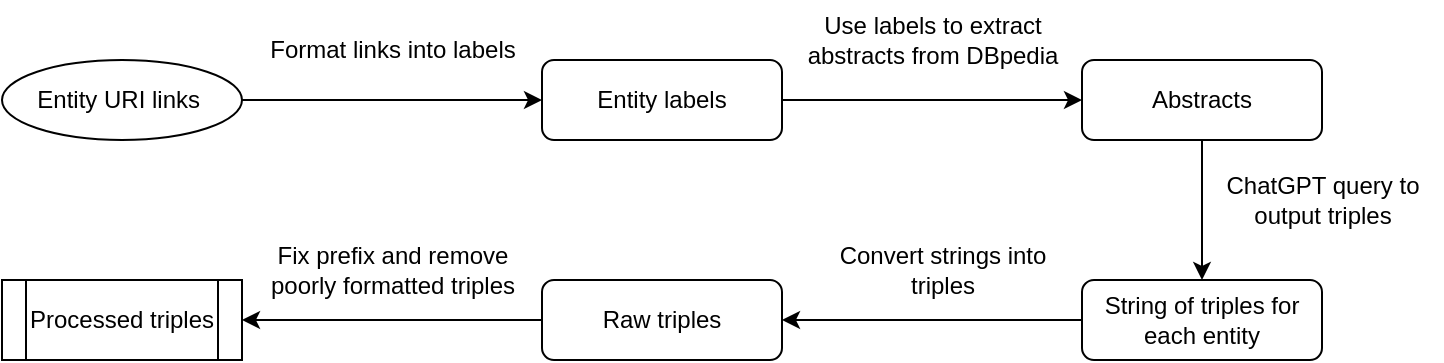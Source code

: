 <mxfile version="21.5.2" type="device">
  <diagram id="FojTEvXZD0VDC90ySzcO" name="Page-1">
    <mxGraphModel dx="954" dy="616" grid="1" gridSize="10" guides="1" tooltips="1" connect="1" arrows="1" fold="1" page="1" pageScale="1" pageWidth="827" pageHeight="1169" math="0" shadow="0">
      <root>
        <mxCell id="0" />
        <mxCell id="1" parent="0" />
        <mxCell id="huZRY0HfNR9McpDKmO3j-3" style="edgeStyle=orthogonalEdgeStyle;rounded=0;orthogonalLoop=1;jettySize=auto;html=1;exitX=1;exitY=0.5;exitDx=0;exitDy=0;entryX=0;entryY=0.5;entryDx=0;entryDy=0;" edge="1" parent="1" source="huZRY0HfNR9McpDKmO3j-1" target="huZRY0HfNR9McpDKmO3j-2">
          <mxGeometry relative="1" as="geometry" />
        </mxCell>
        <mxCell id="huZRY0HfNR9McpDKmO3j-1" value="Entity URI links&amp;nbsp;" style="ellipse;whiteSpace=wrap;html=1;" vertex="1" parent="1">
          <mxGeometry x="50" y="200" width="120" height="40" as="geometry" />
        </mxCell>
        <mxCell id="huZRY0HfNR9McpDKmO3j-5" style="edgeStyle=orthogonalEdgeStyle;rounded=0;orthogonalLoop=1;jettySize=auto;html=1;exitX=1;exitY=0.5;exitDx=0;exitDy=0;entryX=0;entryY=0.5;entryDx=0;entryDy=0;" edge="1" parent="1" source="huZRY0HfNR9McpDKmO3j-2" target="huZRY0HfNR9McpDKmO3j-4">
          <mxGeometry relative="1" as="geometry" />
        </mxCell>
        <mxCell id="huZRY0HfNR9McpDKmO3j-2" value="Entity labels" style="rounded=1;whiteSpace=wrap;html=1;" vertex="1" parent="1">
          <mxGeometry x="320" y="200" width="120" height="40" as="geometry" />
        </mxCell>
        <mxCell id="huZRY0HfNR9McpDKmO3j-7" style="edgeStyle=orthogonalEdgeStyle;rounded=0;orthogonalLoop=1;jettySize=auto;html=1;exitX=0.5;exitY=1;exitDx=0;exitDy=0;entryX=0.5;entryY=0;entryDx=0;entryDy=0;" edge="1" parent="1" source="huZRY0HfNR9McpDKmO3j-4" target="huZRY0HfNR9McpDKmO3j-6">
          <mxGeometry relative="1" as="geometry" />
        </mxCell>
        <mxCell id="huZRY0HfNR9McpDKmO3j-4" value="Abstracts" style="rounded=1;whiteSpace=wrap;html=1;" vertex="1" parent="1">
          <mxGeometry x="590" y="200" width="120" height="40" as="geometry" />
        </mxCell>
        <mxCell id="huZRY0HfNR9McpDKmO3j-11" style="edgeStyle=orthogonalEdgeStyle;rounded=0;orthogonalLoop=1;jettySize=auto;html=1;exitX=0;exitY=0.5;exitDx=0;exitDy=0;entryX=1;entryY=0.5;entryDx=0;entryDy=0;" edge="1" parent="1" source="huZRY0HfNR9McpDKmO3j-6" target="huZRY0HfNR9McpDKmO3j-8">
          <mxGeometry relative="1" as="geometry" />
        </mxCell>
        <mxCell id="huZRY0HfNR9McpDKmO3j-6" value="String of triples for each entity" style="rounded=1;whiteSpace=wrap;html=1;" vertex="1" parent="1">
          <mxGeometry x="590" y="310" width="120" height="40" as="geometry" />
        </mxCell>
        <mxCell id="huZRY0HfNR9McpDKmO3j-12" style="edgeStyle=orthogonalEdgeStyle;rounded=0;orthogonalLoop=1;jettySize=auto;html=1;exitX=0;exitY=0.5;exitDx=0;exitDy=0;entryX=1;entryY=0.5;entryDx=0;entryDy=0;" edge="1" parent="1" source="huZRY0HfNR9McpDKmO3j-8" target="huZRY0HfNR9McpDKmO3j-10">
          <mxGeometry relative="1" as="geometry" />
        </mxCell>
        <mxCell id="huZRY0HfNR9McpDKmO3j-8" value="Raw triples" style="rounded=1;whiteSpace=wrap;html=1;" vertex="1" parent="1">
          <mxGeometry x="320" y="310" width="120" height="40" as="geometry" />
        </mxCell>
        <mxCell id="huZRY0HfNR9McpDKmO3j-10" value="Processed triples" style="shape=process;whiteSpace=wrap;html=1;backgroundOutline=1;" vertex="1" parent="1">
          <mxGeometry x="50" y="310" width="120" height="40" as="geometry" />
        </mxCell>
        <mxCell id="huZRY0HfNR9McpDKmO3j-13" value="Format links into labels" style="text;html=1;align=center;verticalAlign=middle;resizable=0;points=[];autosize=1;strokeColor=none;fillColor=none;" vertex="1" parent="1">
          <mxGeometry x="170" y="180" width="150" height="30" as="geometry" />
        </mxCell>
        <mxCell id="huZRY0HfNR9McpDKmO3j-14" value="Use labels to extract &lt;br&gt;abstracts from DBpedia" style="text;html=1;align=center;verticalAlign=middle;resizable=0;points=[];autosize=1;strokeColor=none;fillColor=none;" vertex="1" parent="1">
          <mxGeometry x="440" y="170" width="150" height="40" as="geometry" />
        </mxCell>
        <mxCell id="huZRY0HfNR9McpDKmO3j-15" value="ChatGPT query to &lt;br&gt;output triples" style="text;html=1;align=center;verticalAlign=middle;resizable=0;points=[];autosize=1;strokeColor=none;fillColor=none;" vertex="1" parent="1">
          <mxGeometry x="650" y="250" width="120" height="40" as="geometry" />
        </mxCell>
        <mxCell id="huZRY0HfNR9McpDKmO3j-16" value="Convert strings into &lt;br&gt;triples" style="text;html=1;align=center;verticalAlign=middle;resizable=0;points=[];autosize=1;strokeColor=none;fillColor=none;" vertex="1" parent="1">
          <mxGeometry x="455" y="285" width="130" height="40" as="geometry" />
        </mxCell>
        <mxCell id="huZRY0HfNR9McpDKmO3j-17" value="Fix prefix and remove&lt;br&gt;poorly formatted triples" style="text;html=1;align=center;verticalAlign=middle;resizable=0;points=[];autosize=1;strokeColor=none;fillColor=none;" vertex="1" parent="1">
          <mxGeometry x="170" y="285" width="150" height="40" as="geometry" />
        </mxCell>
      </root>
    </mxGraphModel>
  </diagram>
</mxfile>
